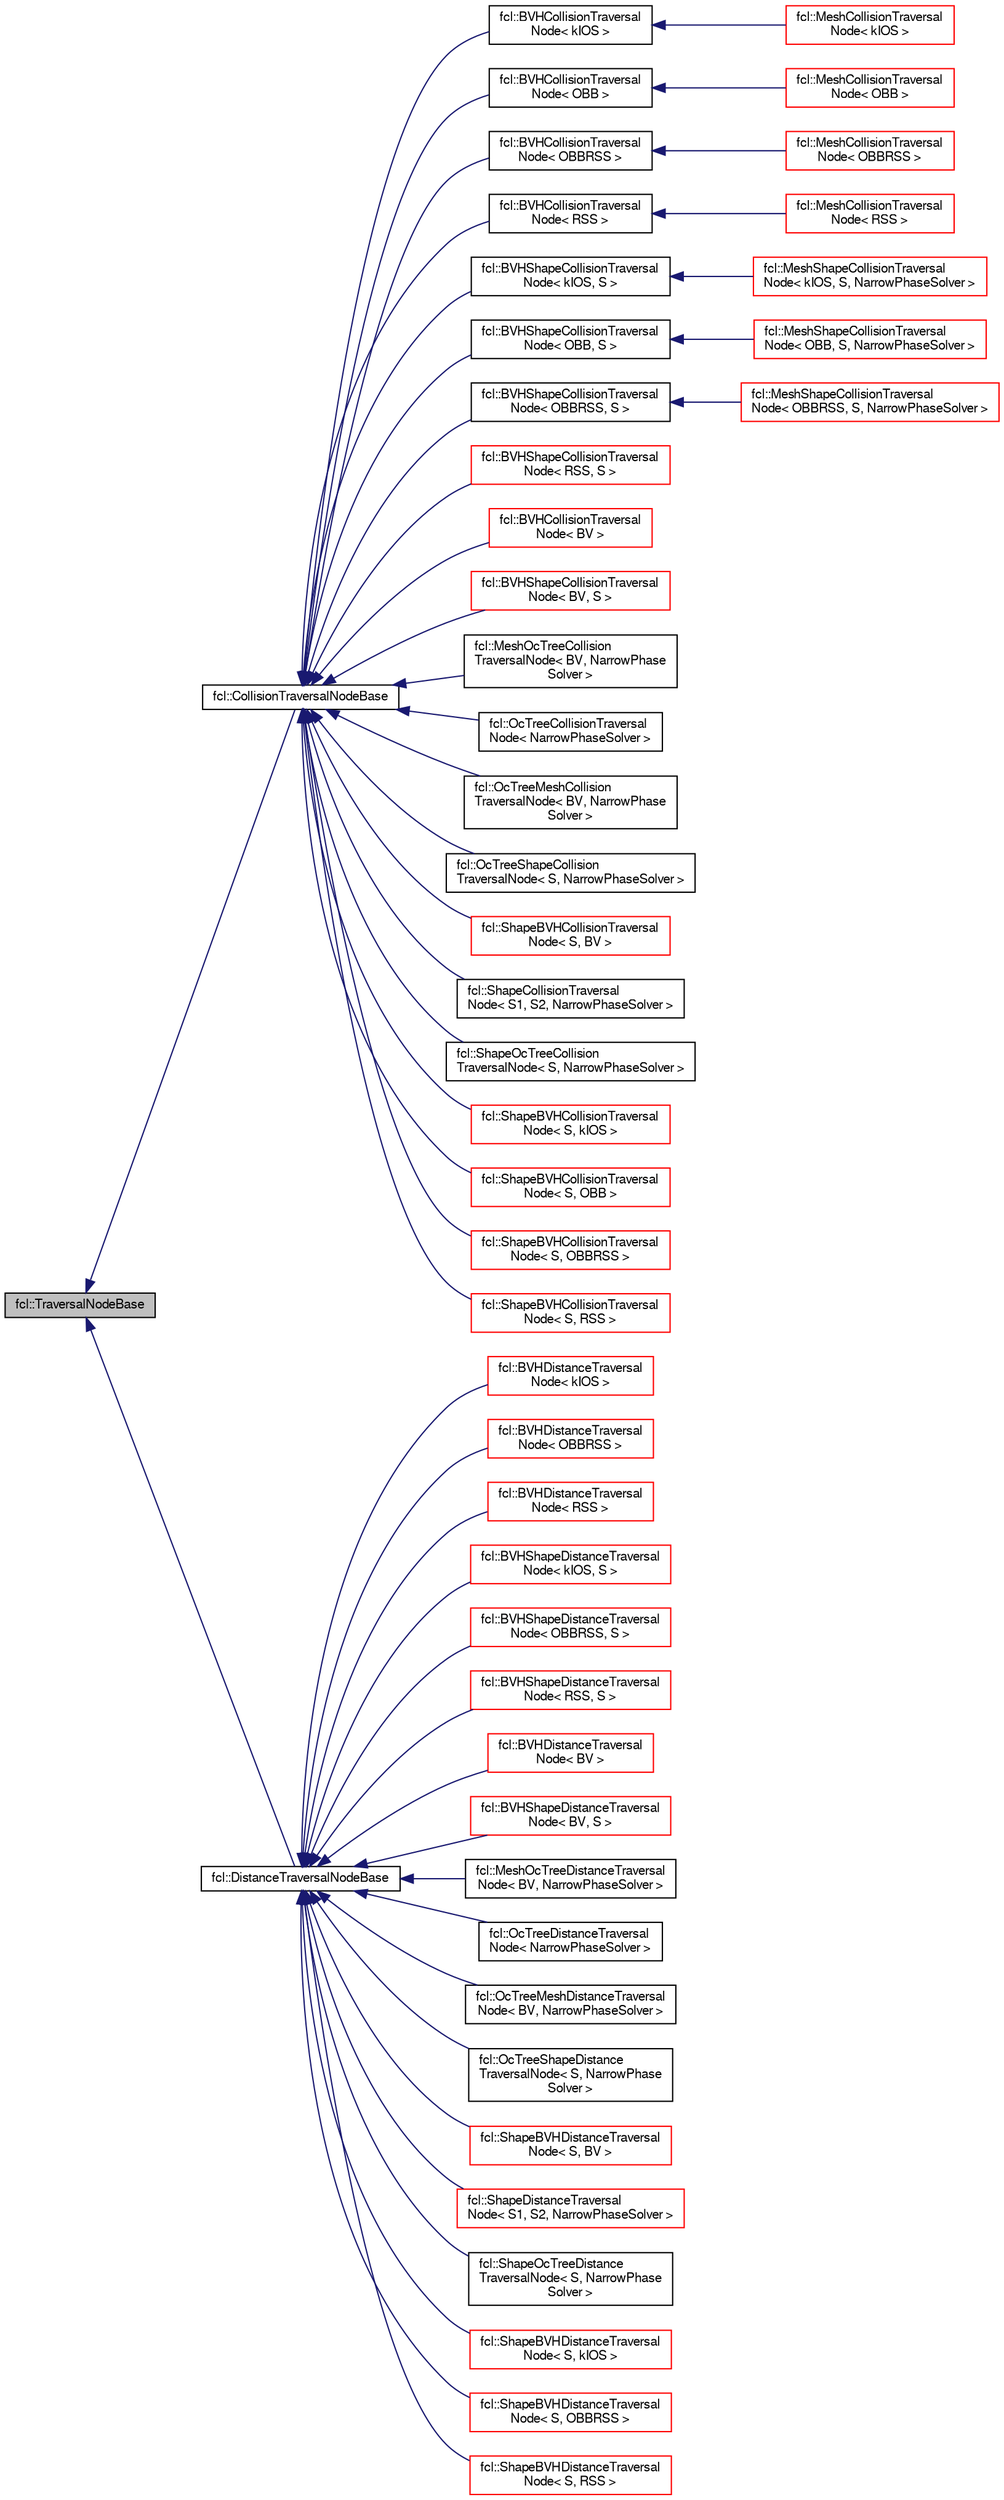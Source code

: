 digraph "fcl::TraversalNodeBase"
{
  edge [fontname="FreeSans",fontsize="10",labelfontname="FreeSans",labelfontsize="10"];
  node [fontname="FreeSans",fontsize="10",shape=record];
  rankdir="LR";
  Node1 [label="fcl::TraversalNodeBase",height=0.2,width=0.4,color="black", fillcolor="grey75", style="filled" fontcolor="black"];
  Node1 -> Node2 [dir="back",color="midnightblue",fontsize="10",style="solid",fontname="FreeSans"];
  Node2 [label="fcl::CollisionTraversalNodeBase",height=0.2,width=0.4,color="black", fillcolor="white", style="filled",URL="$a00032.html",tooltip="Node structure encoding the information required for collision traversal. "];
  Node2 -> Node3 [dir="back",color="midnightblue",fontsize="10",style="solid",fontname="FreeSans"];
  Node3 [label="fcl::BVHCollisionTraversal\lNode\< kIOS \>",height=0.2,width=0.4,color="black", fillcolor="white", style="filled",URL="$a00014.html"];
  Node3 -> Node4 [dir="back",color="midnightblue",fontsize="10",style="solid",fontname="FreeSans"];
  Node4 [label="fcl::MeshCollisionTraversal\lNode\< kIOS \>",height=0.2,width=0.4,color="red", fillcolor="white", style="filled",URL="$a00089.html"];
  Node2 -> Node5 [dir="back",color="midnightblue",fontsize="10",style="solid",fontname="FreeSans"];
  Node5 [label="fcl::BVHCollisionTraversal\lNode\< OBB \>",height=0.2,width=0.4,color="black", fillcolor="white", style="filled",URL="$a00014.html"];
  Node5 -> Node6 [dir="back",color="midnightblue",fontsize="10",style="solid",fontname="FreeSans"];
  Node6 [label="fcl::MeshCollisionTraversal\lNode\< OBB \>",height=0.2,width=0.4,color="red", fillcolor="white", style="filled",URL="$a00089.html"];
  Node2 -> Node7 [dir="back",color="midnightblue",fontsize="10",style="solid",fontname="FreeSans"];
  Node7 [label="fcl::BVHCollisionTraversal\lNode\< OBBRSS \>",height=0.2,width=0.4,color="black", fillcolor="white", style="filled",URL="$a00014.html"];
  Node7 -> Node8 [dir="back",color="midnightblue",fontsize="10",style="solid",fontname="FreeSans"];
  Node8 [label="fcl::MeshCollisionTraversal\lNode\< OBBRSS \>",height=0.2,width=0.4,color="red", fillcolor="white", style="filled",URL="$a00089.html"];
  Node2 -> Node9 [dir="back",color="midnightblue",fontsize="10",style="solid",fontname="FreeSans"];
  Node9 [label="fcl::BVHCollisionTraversal\lNode\< RSS \>",height=0.2,width=0.4,color="black", fillcolor="white", style="filled",URL="$a00014.html"];
  Node9 -> Node10 [dir="back",color="midnightblue",fontsize="10",style="solid",fontname="FreeSans"];
  Node10 [label="fcl::MeshCollisionTraversal\lNode\< RSS \>",height=0.2,width=0.4,color="red", fillcolor="white", style="filled",URL="$a00089.html"];
  Node2 -> Node11 [dir="back",color="midnightblue",fontsize="10",style="solid",fontname="FreeSans"];
  Node11 [label="fcl::BVHShapeCollisionTraversal\lNode\< kIOS, S \>",height=0.2,width=0.4,color="black", fillcolor="white", style="filled",URL="$a00019.html"];
  Node11 -> Node12 [dir="back",color="midnightblue",fontsize="10",style="solid",fontname="FreeSans"];
  Node12 [label="fcl::MeshShapeCollisionTraversal\lNode\< kIOS, S, NarrowPhaseSolver \>",height=0.2,width=0.4,color="red", fillcolor="white", style="filled",URL="$a00104.html"];
  Node2 -> Node13 [dir="back",color="midnightblue",fontsize="10",style="solid",fontname="FreeSans"];
  Node13 [label="fcl::BVHShapeCollisionTraversal\lNode\< OBB, S \>",height=0.2,width=0.4,color="black", fillcolor="white", style="filled",URL="$a00019.html"];
  Node13 -> Node14 [dir="back",color="midnightblue",fontsize="10",style="solid",fontname="FreeSans"];
  Node14 [label="fcl::MeshShapeCollisionTraversal\lNode\< OBB, S, NarrowPhaseSolver \>",height=0.2,width=0.4,color="red", fillcolor="white", style="filled",URL="$a00104.html"];
  Node2 -> Node15 [dir="back",color="midnightblue",fontsize="10",style="solid",fontname="FreeSans"];
  Node15 [label="fcl::BVHShapeCollisionTraversal\lNode\< OBBRSS, S \>",height=0.2,width=0.4,color="black", fillcolor="white", style="filled",URL="$a00019.html"];
  Node15 -> Node16 [dir="back",color="midnightblue",fontsize="10",style="solid",fontname="FreeSans"];
  Node16 [label="fcl::MeshShapeCollisionTraversal\lNode\< OBBRSS, S, NarrowPhaseSolver \>",height=0.2,width=0.4,color="red", fillcolor="white", style="filled",URL="$a00104.html"];
  Node2 -> Node17 [dir="back",color="midnightblue",fontsize="10",style="solid",fontname="FreeSans"];
  Node17 [label="fcl::BVHShapeCollisionTraversal\lNode\< RSS, S \>",height=0.2,width=0.4,color="red", fillcolor="white", style="filled",URL="$a00019.html"];
  Node2 -> Node18 [dir="back",color="midnightblue",fontsize="10",style="solid",fontname="FreeSans"];
  Node18 [label="fcl::BVHCollisionTraversal\lNode\< BV \>",height=0.2,width=0.4,color="red", fillcolor="white", style="filled",URL="$a00014.html",tooltip="Traversal node for collision between BVH models. "];
  Node2 -> Node19 [dir="back",color="midnightblue",fontsize="10",style="solid",fontname="FreeSans"];
  Node19 [label="fcl::BVHShapeCollisionTraversal\lNode\< BV, S \>",height=0.2,width=0.4,color="red", fillcolor="white", style="filled",URL="$a00019.html",tooltip="Traversal node for collision between BVH and shape. "];
  Node2 -> Node20 [dir="back",color="midnightblue",fontsize="10",style="solid",fontname="FreeSans"];
  Node20 [label="fcl::MeshOcTreeCollision\lTraversalNode\< BV, NarrowPhase\lSolver \>",height=0.2,width=0.4,color="black", fillcolor="white", style="filled",URL="$a00102.html",tooltip="Traversal node for mesh-octree collision. "];
  Node2 -> Node21 [dir="back",color="midnightblue",fontsize="10",style="solid",fontname="FreeSans"];
  Node21 [label="fcl::OcTreeCollisionTraversal\lNode\< NarrowPhaseSolver \>",height=0.2,width=0.4,color="black", fillcolor="white", style="filled",URL="$a00137.html",tooltip="Traversal node for octree collision. "];
  Node2 -> Node22 [dir="back",color="midnightblue",fontsize="10",style="solid",fontname="FreeSans"];
  Node22 [label="fcl::OcTreeMeshCollision\lTraversalNode\< BV, NarrowPhase\lSolver \>",height=0.2,width=0.4,color="black", fillcolor="white", style="filled",URL="$a00139.html",tooltip="Traversal node for octree-mesh collision. "];
  Node2 -> Node23 [dir="back",color="midnightblue",fontsize="10",style="solid",fontname="FreeSans"];
  Node23 [label="fcl::OcTreeShapeCollision\lTraversalNode\< S, NarrowPhaseSolver \>",height=0.2,width=0.4,color="black", fillcolor="white", style="filled",URL="$a00141.html",tooltip="Traversal node for octree-shape collision. "];
  Node2 -> Node24 [dir="back",color="midnightblue",fontsize="10",style="solid",fontname="FreeSans"];
  Node24 [label="fcl::ShapeBVHCollisionTraversal\lNode\< S, BV \>",height=0.2,width=0.4,color="red", fillcolor="white", style="filled",URL="$a00174.html",tooltip="Traversal node for collision between shape and BVH. "];
  Node2 -> Node25 [dir="back",color="midnightblue",fontsize="10",style="solid",fontname="FreeSans"];
  Node25 [label="fcl::ShapeCollisionTraversal\lNode\< S1, S2, NarrowPhaseSolver \>",height=0.2,width=0.4,color="black", fillcolor="white", style="filled",URL="$a00176.html",tooltip="Traversal node for collision between two shapes. "];
  Node2 -> Node26 [dir="back",color="midnightblue",fontsize="10",style="solid",fontname="FreeSans"];
  Node26 [label="fcl::ShapeOcTreeCollision\lTraversalNode\< S, NarrowPhaseSolver \>",height=0.2,width=0.4,color="black", fillcolor="white", style="filled",URL="$a00191.html",tooltip="Traversal node for shape-octree collision. "];
  Node2 -> Node27 [dir="back",color="midnightblue",fontsize="10",style="solid",fontname="FreeSans"];
  Node27 [label="fcl::ShapeBVHCollisionTraversal\lNode\< S, kIOS \>",height=0.2,width=0.4,color="red", fillcolor="white", style="filled",URL="$a00174.html"];
  Node2 -> Node28 [dir="back",color="midnightblue",fontsize="10",style="solid",fontname="FreeSans"];
  Node28 [label="fcl::ShapeBVHCollisionTraversal\lNode\< S, OBB \>",height=0.2,width=0.4,color="red", fillcolor="white", style="filled",URL="$a00174.html"];
  Node2 -> Node29 [dir="back",color="midnightblue",fontsize="10",style="solid",fontname="FreeSans"];
  Node29 [label="fcl::ShapeBVHCollisionTraversal\lNode\< S, OBBRSS \>",height=0.2,width=0.4,color="red", fillcolor="white", style="filled",URL="$a00174.html"];
  Node2 -> Node30 [dir="back",color="midnightblue",fontsize="10",style="solid",fontname="FreeSans"];
  Node30 [label="fcl::ShapeBVHCollisionTraversal\lNode\< S, RSS \>",height=0.2,width=0.4,color="red", fillcolor="white", style="filled",URL="$a00174.html"];
  Node1 -> Node31 [dir="back",color="midnightblue",fontsize="10",style="solid",fontname="FreeSans"];
  Node31 [label="fcl::DistanceTraversalNodeBase",height=0.2,width=0.4,color="black", fillcolor="white", style="filled",URL="$a00046.html",tooltip="Node structure encoding the information required for distance traversal. "];
  Node31 -> Node32 [dir="back",color="midnightblue",fontsize="10",style="solid",fontname="FreeSans"];
  Node32 [label="fcl::BVHDistanceTraversal\lNode\< kIOS \>",height=0.2,width=0.4,color="red", fillcolor="white", style="filled",URL="$a00016.html"];
  Node31 -> Node33 [dir="back",color="midnightblue",fontsize="10",style="solid",fontname="FreeSans"];
  Node33 [label="fcl::BVHDistanceTraversal\lNode\< OBBRSS \>",height=0.2,width=0.4,color="red", fillcolor="white", style="filled",URL="$a00016.html"];
  Node31 -> Node34 [dir="back",color="midnightblue",fontsize="10",style="solid",fontname="FreeSans"];
  Node34 [label="fcl::BVHDistanceTraversal\lNode\< RSS \>",height=0.2,width=0.4,color="red", fillcolor="white", style="filled",URL="$a00016.html"];
  Node31 -> Node35 [dir="back",color="midnightblue",fontsize="10",style="solid",fontname="FreeSans"];
  Node35 [label="fcl::BVHShapeDistanceTraversal\lNode\< kIOS, S \>",height=0.2,width=0.4,color="red", fillcolor="white", style="filled",URL="$a00020.html"];
  Node31 -> Node36 [dir="back",color="midnightblue",fontsize="10",style="solid",fontname="FreeSans"];
  Node36 [label="fcl::BVHShapeDistanceTraversal\lNode\< OBBRSS, S \>",height=0.2,width=0.4,color="red", fillcolor="white", style="filled",URL="$a00020.html"];
  Node31 -> Node37 [dir="back",color="midnightblue",fontsize="10",style="solid",fontname="FreeSans"];
  Node37 [label="fcl::BVHShapeDistanceTraversal\lNode\< RSS, S \>",height=0.2,width=0.4,color="red", fillcolor="white", style="filled",URL="$a00020.html"];
  Node31 -> Node38 [dir="back",color="midnightblue",fontsize="10",style="solid",fontname="FreeSans"];
  Node38 [label="fcl::BVHDistanceTraversal\lNode\< BV \>",height=0.2,width=0.4,color="red", fillcolor="white", style="filled",URL="$a00016.html",tooltip="Traversal node for distance computation between BVH models. "];
  Node31 -> Node39 [dir="back",color="midnightblue",fontsize="10",style="solid",fontname="FreeSans"];
  Node39 [label="fcl::BVHShapeDistanceTraversal\lNode\< BV, S \>",height=0.2,width=0.4,color="red", fillcolor="white", style="filled",URL="$a00020.html",tooltip="Traversal node for distance computation between BVH and shape. "];
  Node31 -> Node40 [dir="back",color="midnightblue",fontsize="10",style="solid",fontname="FreeSans"];
  Node40 [label="fcl::MeshOcTreeDistanceTraversal\lNode\< BV, NarrowPhaseSolver \>",height=0.2,width=0.4,color="black", fillcolor="white", style="filled",URL="$a00103.html",tooltip="Traversal node for mesh-octree distance. "];
  Node31 -> Node41 [dir="back",color="midnightblue",fontsize="10",style="solid",fontname="FreeSans"];
  Node41 [label="fcl::OcTreeDistanceTraversal\lNode\< NarrowPhaseSolver \>",height=0.2,width=0.4,color="black", fillcolor="white", style="filled",URL="$a00138.html",tooltip="Traversal node for octree distance. "];
  Node31 -> Node42 [dir="back",color="midnightblue",fontsize="10",style="solid",fontname="FreeSans"];
  Node42 [label="fcl::OcTreeMeshDistanceTraversal\lNode\< BV, NarrowPhaseSolver \>",height=0.2,width=0.4,color="black", fillcolor="white", style="filled",URL="$a00140.html",tooltip="Traversal node for octree-mesh distance. "];
  Node31 -> Node43 [dir="back",color="midnightblue",fontsize="10",style="solid",fontname="FreeSans"];
  Node43 [label="fcl::OcTreeShapeDistance\lTraversalNode\< S, NarrowPhase\lSolver \>",height=0.2,width=0.4,color="black", fillcolor="white", style="filled",URL="$a00142.html",tooltip="Traversal node for octree-shape distance. "];
  Node31 -> Node44 [dir="back",color="midnightblue",fontsize="10",style="solid",fontname="FreeSans"];
  Node44 [label="fcl::ShapeBVHDistanceTraversal\lNode\< S, BV \>",height=0.2,width=0.4,color="red", fillcolor="white", style="filled",URL="$a00175.html",tooltip="Traversal node for distance computation between shape and BVH. "];
  Node31 -> Node45 [dir="back",color="midnightblue",fontsize="10",style="solid",fontname="FreeSans"];
  Node45 [label="fcl::ShapeDistanceTraversal\lNode\< S1, S2, NarrowPhaseSolver \>",height=0.2,width=0.4,color="red", fillcolor="white", style="filled",URL="$a00178.html",tooltip="Traversal node for distance between two shapes. "];
  Node31 -> Node46 [dir="back",color="midnightblue",fontsize="10",style="solid",fontname="FreeSans"];
  Node46 [label="fcl::ShapeOcTreeDistance\lTraversalNode\< S, NarrowPhase\lSolver \>",height=0.2,width=0.4,color="black", fillcolor="white", style="filled",URL="$a00192.html",tooltip="Traversal node for shape-octree distance. "];
  Node31 -> Node47 [dir="back",color="midnightblue",fontsize="10",style="solid",fontname="FreeSans"];
  Node47 [label="fcl::ShapeBVHDistanceTraversal\lNode\< S, kIOS \>",height=0.2,width=0.4,color="red", fillcolor="white", style="filled",URL="$a00175.html"];
  Node31 -> Node48 [dir="back",color="midnightblue",fontsize="10",style="solid",fontname="FreeSans"];
  Node48 [label="fcl::ShapeBVHDistanceTraversal\lNode\< S, OBBRSS \>",height=0.2,width=0.4,color="red", fillcolor="white", style="filled",URL="$a00175.html"];
  Node31 -> Node49 [dir="back",color="midnightblue",fontsize="10",style="solid",fontname="FreeSans"];
  Node49 [label="fcl::ShapeBVHDistanceTraversal\lNode\< S, RSS \>",height=0.2,width=0.4,color="red", fillcolor="white", style="filled",URL="$a00175.html"];
}

